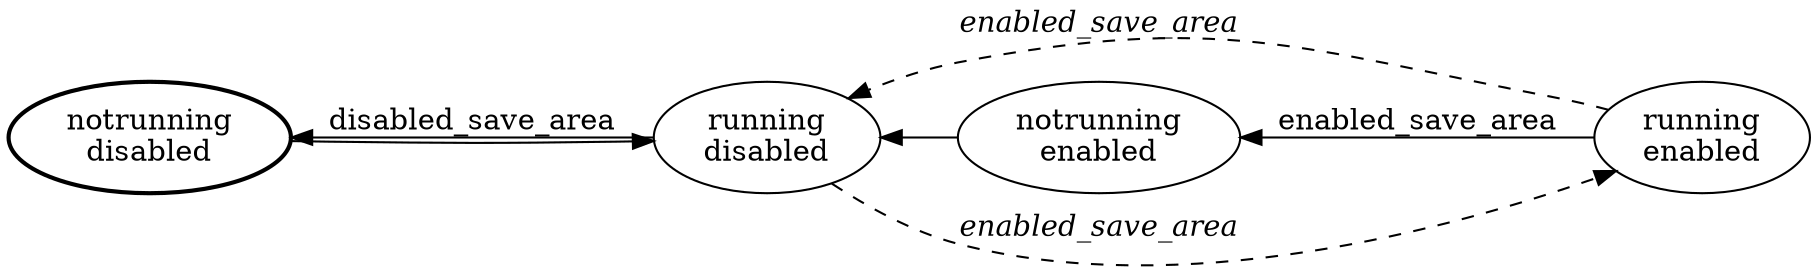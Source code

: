 digraph {
	rankdir=RL;

	running_e [label="running\nenabled"];
	running_d [label="running\ndisabled"];
	notrunning_e [label="notrunning\nenabled"];
	notrunning_d [style="bold", label="notrunning\ndisabled"];

	running_e -> notrunning_e [label="enabled_save_area"];
	running_e -> running_d [fontname="Times-Italic", style="dashed", label="enabled_save_area"];
	running_d -> running_e [fontname="Times-Italic", style="dashed", label="enabled_save_area"];
	running_d -> notrunning_d [label="disabled_save_area"];
	notrunning_d -> running_d;
	notrunning_e -> running_d;
}
